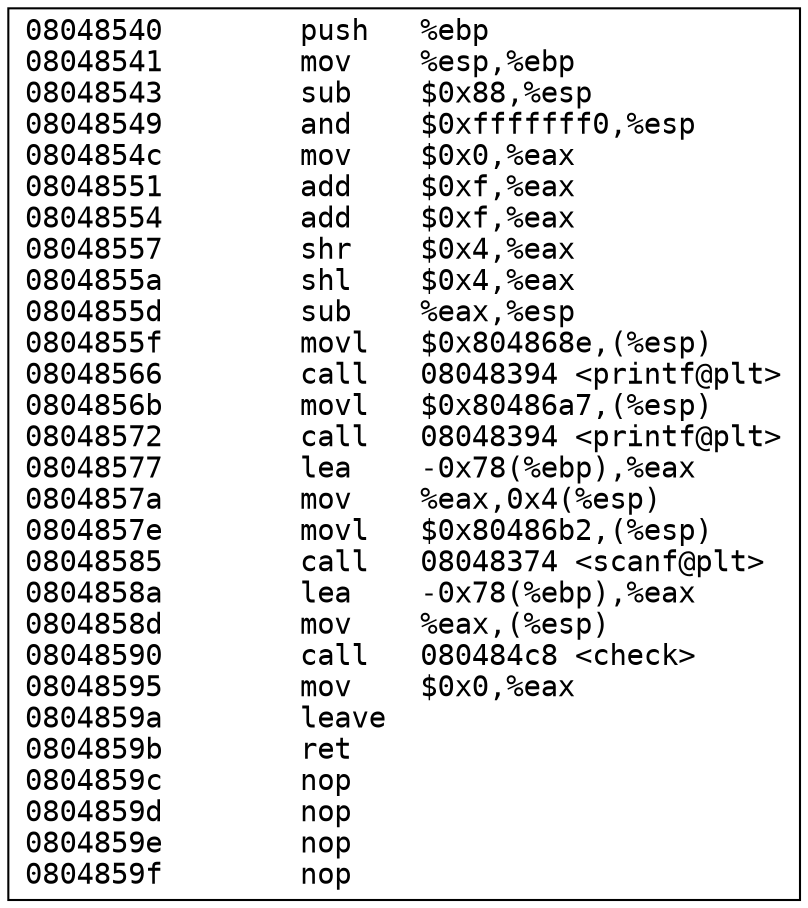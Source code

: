 digraph G { node [fontname=Courier]; 
 "08048540" [shape=box, label = "08048540	push   %ebp\l08048541	mov    %esp,%ebp\l08048543	sub    $0x88,%esp\l08048549	and    $0xfffffff0,%esp\l0804854c	mov    $0x0,%eax\l08048551	add    $0xf,%eax\l08048554	add    $0xf,%eax\l08048557	shr    $0x4,%eax\l0804855a	shl    $0x4,%eax\l0804855d	sub    %eax,%esp\l0804855f	movl   $0x804868e,(%esp)\l08048566	call   08048394 <printf@plt>\l0804856b	movl   $0x80486a7,(%esp)\l08048572	call   08048394 <printf@plt>\l08048577	lea    -0x78(%ebp),%eax\l0804857a	mov    %eax,0x4(%esp)\l0804857e	movl   $0x80486b2,(%esp)\l08048585	call   08048374 <scanf@plt>\l0804858a	lea    -0x78(%ebp),%eax\l0804858d	mov    %eax,(%esp)\l08048590	call   080484c8 <check>\l08048595	mov    $0x0,%eax\l0804859a	leave\l0804859b	ret\l0804859c	nop\l0804859d	nop\l0804859e	nop\l0804859f	nop\l"]
}